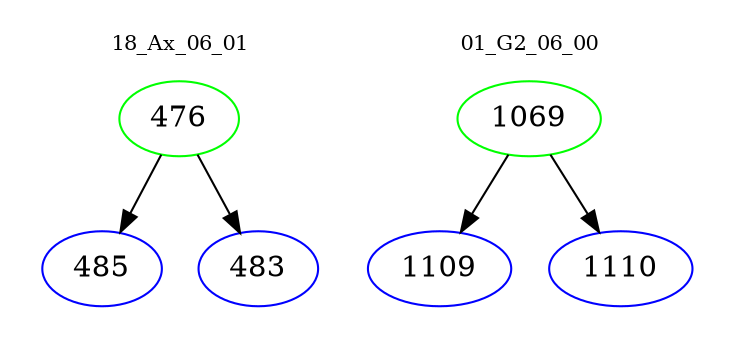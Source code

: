 digraph{
subgraph cluster_0 {
color = white
label = "18_Ax_06_01";
fontsize=10;
T0_476 [label="476", color="green"]
T0_476 -> T0_485 [color="black"]
T0_485 [label="485", color="blue"]
T0_476 -> T0_483 [color="black"]
T0_483 [label="483", color="blue"]
}
subgraph cluster_1 {
color = white
label = "01_G2_06_00";
fontsize=10;
T1_1069 [label="1069", color="green"]
T1_1069 -> T1_1109 [color="black"]
T1_1109 [label="1109", color="blue"]
T1_1069 -> T1_1110 [color="black"]
T1_1110 [label="1110", color="blue"]
}
}
